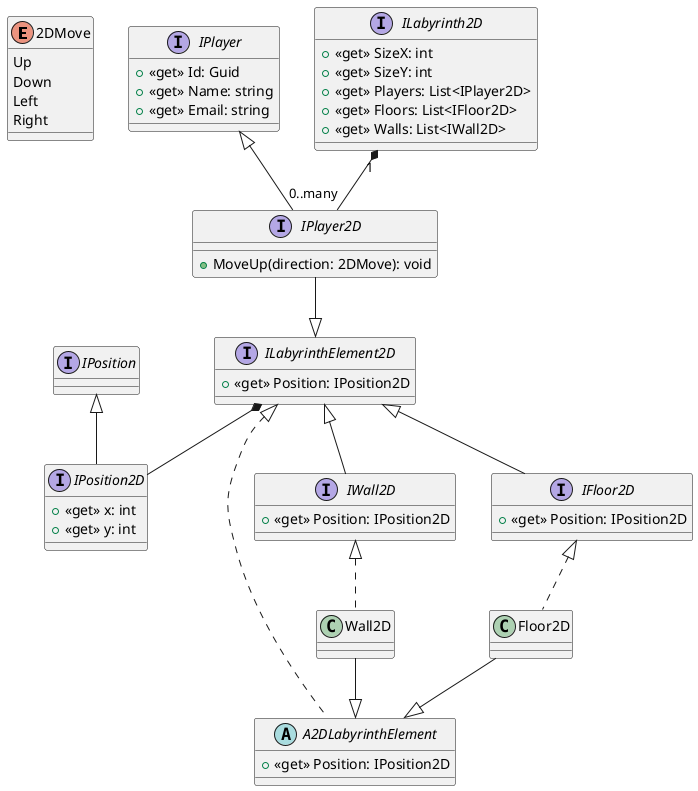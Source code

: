 @startuml class-architecture

skinparam groupInheritance 4

enum 2DMove {
    Up
    Down
    Left
    Right
}

interface IPosition {

}

interface IPosition2D extends IPosition {
    + <<get>> x: int
    + <<get>> y: int
}

interface IPlayer {
    + <<get>> Id: Guid
    + <<get>> Name: string
    + <<get>> Email: string
}

interface IPlayer2D extends IPlayer {
    + MoveUp(direction: 2DMove): void
}

interface ILabyrinth2D {
    + <<get>> SizeX: int
    + <<get>> SizeY: int 
    + <<get>> Players: List<IPlayer2D>
    + <<get>> Floors: List<IFloor2D>
    + <<get>> Walls: List<IWall2D>
}

interface ILabyrinthElement2D {
    + <<get>> Position: IPosition2D 
}


abstract A2DLabyrinthElement implements ILabyrinthElement2D {
    + <<get>> Position: IPosition2D 
}

interface IWall2D extends ILabyrinthElement2D {
    + <<get>> Position: IPosition2D 
}

interface IFloor2D extends ILabyrinthElement2D {
    + <<get>> Position: IPosition2D 
}

class Wall2D implements IWall2D {
}

class Floor2D implements IFloor2D {
}

ILabyrinthElement2D *-- IPosition2D
IPlayer2D --|> ILabyrinthElement2D
Wall2D --|> A2DLabyrinthElement
Floor2D --|> A2DLabyrinthElement
ILabyrinth2D "1" *-- "0..many" IPlayer2D

@enduml